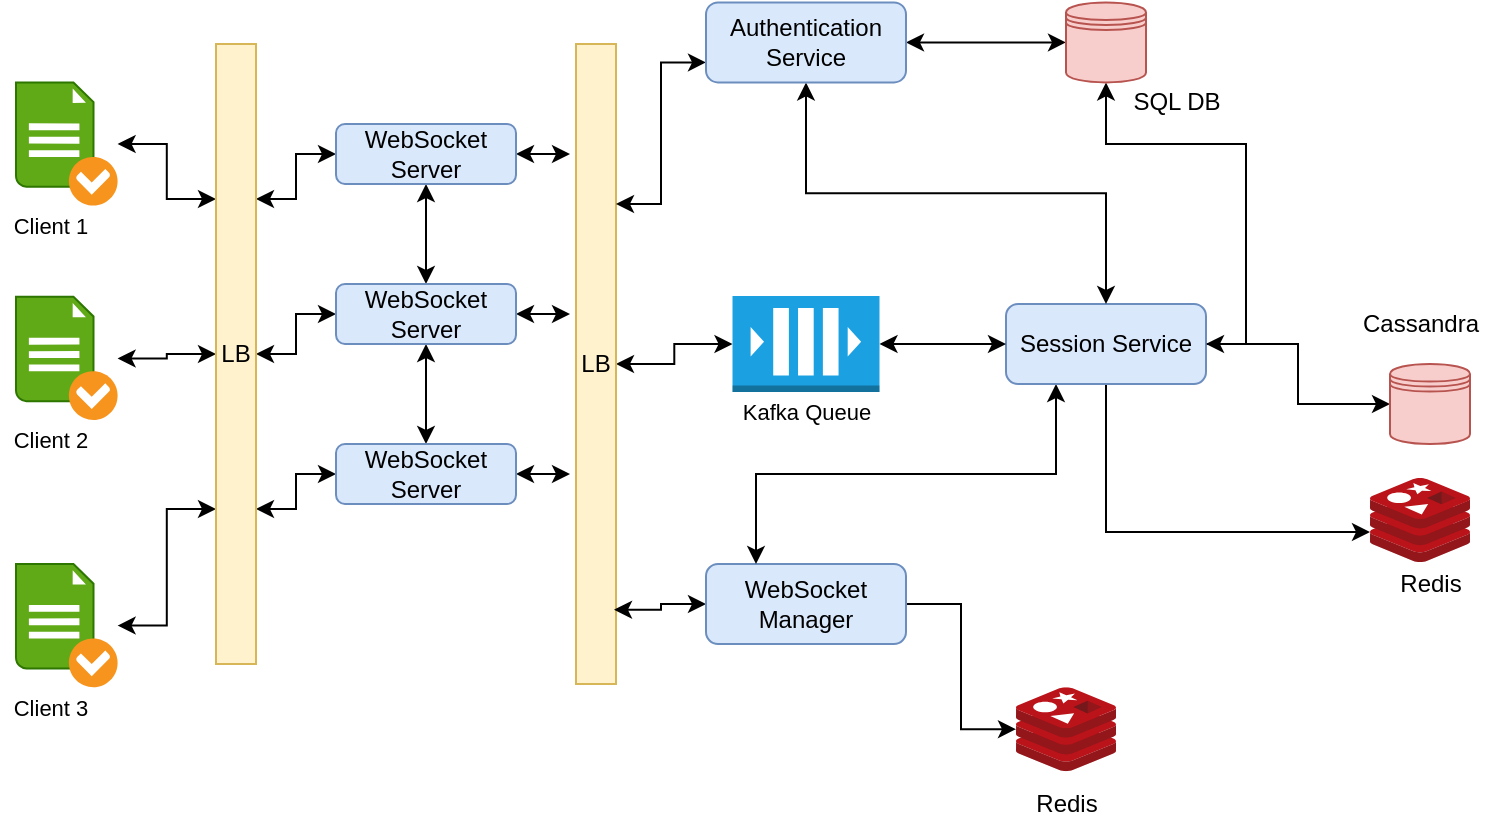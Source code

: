 <mxfile version="16.5.1" type="device"><diagram id="-wBecCbttJbEMCCvlBUT" name="Page-1"><mxGraphModel dx="1355" dy="878" grid="1" gridSize="10" guides="1" tooltips="1" connect="1" arrows="1" fold="1" page="1" pageScale="1" pageWidth="827" pageHeight="1169" math="0" shadow="0"><root><mxCell id="0"/><mxCell id="1" parent="0"/><mxCell id="ls468XhgRA-93mpiJF-G-33" style="edgeStyle=orthogonalEdgeStyle;shape=connector;rounded=0;orthogonalLoop=1;jettySize=auto;html=1;exitX=1;exitY=0.25;exitDx=0;exitDy=0;labelBackgroundColor=default;fontFamily=Helvetica;fontSize=11;fontColor=default;startArrow=classic;endArrow=classic;strokeColor=default;" edge="1" parent="1" source="ls468XhgRA-93mpiJF-G-3" target="ls468XhgRA-93mpiJF-G-5"><mxGeometry relative="1" as="geometry"/></mxCell><mxCell id="ls468XhgRA-93mpiJF-G-34" style="edgeStyle=orthogonalEdgeStyle;shape=connector;rounded=0;orthogonalLoop=1;jettySize=auto;html=1;exitX=1;exitY=0.5;exitDx=0;exitDy=0;entryX=0;entryY=0.5;entryDx=0;entryDy=0;labelBackgroundColor=default;fontFamily=Helvetica;fontSize=11;fontColor=default;startArrow=classic;endArrow=classic;strokeColor=default;" edge="1" parent="1" source="ls468XhgRA-93mpiJF-G-3" target="ls468XhgRA-93mpiJF-G-6"><mxGeometry relative="1" as="geometry"/></mxCell><mxCell id="ls468XhgRA-93mpiJF-G-35" style="edgeStyle=orthogonalEdgeStyle;shape=connector;rounded=0;orthogonalLoop=1;jettySize=auto;html=1;exitX=1;exitY=0.75;exitDx=0;exitDy=0;entryX=0;entryY=0.5;entryDx=0;entryDy=0;labelBackgroundColor=default;fontFamily=Helvetica;fontSize=11;fontColor=default;startArrow=classic;endArrow=classic;strokeColor=default;" edge="1" parent="1" source="ls468XhgRA-93mpiJF-G-3" target="ls468XhgRA-93mpiJF-G-7"><mxGeometry relative="1" as="geometry"/></mxCell><mxCell id="ls468XhgRA-93mpiJF-G-39" style="edgeStyle=orthogonalEdgeStyle;shape=connector;rounded=0;orthogonalLoop=1;jettySize=auto;html=1;exitX=0;exitY=0.25;exitDx=0;exitDy=0;labelBackgroundColor=default;fontFamily=Helvetica;fontSize=11;fontColor=default;startArrow=classic;endArrow=classic;strokeColor=default;" edge="1" parent="1" source="ls468XhgRA-93mpiJF-G-3" target="ls468XhgRA-93mpiJF-G-36"><mxGeometry relative="1" as="geometry"/></mxCell><mxCell id="ls468XhgRA-93mpiJF-G-40" style="edgeStyle=orthogonalEdgeStyle;shape=connector;rounded=0;orthogonalLoop=1;jettySize=auto;html=1;exitX=0;exitY=0.5;exitDx=0;exitDy=0;labelBackgroundColor=default;fontFamily=Helvetica;fontSize=11;fontColor=default;startArrow=classic;endArrow=classic;strokeColor=default;" edge="1" parent="1" source="ls468XhgRA-93mpiJF-G-3" target="ls468XhgRA-93mpiJF-G-37"><mxGeometry relative="1" as="geometry"/></mxCell><mxCell id="ls468XhgRA-93mpiJF-G-41" style="edgeStyle=orthogonalEdgeStyle;shape=connector;rounded=0;orthogonalLoop=1;jettySize=auto;html=1;exitX=0;exitY=0.75;exitDx=0;exitDy=0;labelBackgroundColor=default;fontFamily=Helvetica;fontSize=11;fontColor=default;startArrow=classic;endArrow=classic;strokeColor=default;" edge="1" parent="1" source="ls468XhgRA-93mpiJF-G-3" target="ls468XhgRA-93mpiJF-G-38"><mxGeometry relative="1" as="geometry"/></mxCell><mxCell id="ls468XhgRA-93mpiJF-G-3" value="LB" style="rounded=0;whiteSpace=wrap;html=1;fillColor=#fff2cc;strokeColor=#d6b656;" vertex="1" parent="1"><mxGeometry x="143" y="120" width="20" height="310" as="geometry"/></mxCell><mxCell id="ls468XhgRA-93mpiJF-G-26" style="edgeStyle=orthogonalEdgeStyle;rounded=0;orthogonalLoop=1;jettySize=auto;html=1;exitX=0.5;exitY=1;exitDx=0;exitDy=0;startArrow=classic;" edge="1" parent="1" source="ls468XhgRA-93mpiJF-G-5" target="ls468XhgRA-93mpiJF-G-6"><mxGeometry relative="1" as="geometry"/></mxCell><mxCell id="ls468XhgRA-93mpiJF-G-49" style="edgeStyle=orthogonalEdgeStyle;shape=connector;rounded=0;orthogonalLoop=1;jettySize=auto;html=1;exitX=1;exitY=0.5;exitDx=0;exitDy=0;entryX=-0.15;entryY=0.172;entryDx=0;entryDy=0;entryPerimeter=0;labelBackgroundColor=default;fontFamily=Helvetica;fontSize=11;fontColor=default;startArrow=classic;endArrow=classic;strokeColor=default;" edge="1" parent="1" source="ls468XhgRA-93mpiJF-G-5" target="ls468XhgRA-93mpiJF-G-8"><mxGeometry relative="1" as="geometry"/></mxCell><mxCell id="ls468XhgRA-93mpiJF-G-5" value="WebSocket Server" style="rounded=1;whiteSpace=wrap;html=1;fillColor=#dae8fc;strokeColor=#6c8ebf;" vertex="1" parent="1"><mxGeometry x="203" y="160" width="90" height="30" as="geometry"/></mxCell><mxCell id="ls468XhgRA-93mpiJF-G-27" style="edgeStyle=orthogonalEdgeStyle;shape=connector;rounded=0;orthogonalLoop=1;jettySize=auto;html=1;exitX=0.5;exitY=1;exitDx=0;exitDy=0;labelBackgroundColor=default;fontFamily=Helvetica;fontSize=11;fontColor=default;startArrow=classic;endArrow=classic;strokeColor=default;" edge="1" parent="1" source="ls468XhgRA-93mpiJF-G-6" target="ls468XhgRA-93mpiJF-G-7"><mxGeometry relative="1" as="geometry"/></mxCell><mxCell id="ls468XhgRA-93mpiJF-G-50" style="edgeStyle=orthogonalEdgeStyle;shape=connector;rounded=0;orthogonalLoop=1;jettySize=auto;html=1;exitX=1;exitY=0.5;exitDx=0;exitDy=0;labelBackgroundColor=default;fontFamily=Helvetica;fontSize=11;fontColor=default;startArrow=classic;endArrow=classic;strokeColor=default;" edge="1" parent="1" source="ls468XhgRA-93mpiJF-G-6"><mxGeometry relative="1" as="geometry"><mxPoint x="320" y="255" as="targetPoint"/></mxGeometry></mxCell><mxCell id="ls468XhgRA-93mpiJF-G-6" value="WebSocket Server" style="rounded=1;whiteSpace=wrap;html=1;fillColor=#dae8fc;strokeColor=#6c8ebf;" vertex="1" parent="1"><mxGeometry x="203" y="240" width="90" height="30" as="geometry"/></mxCell><mxCell id="ls468XhgRA-93mpiJF-G-52" style="edgeStyle=orthogonalEdgeStyle;shape=connector;rounded=0;orthogonalLoop=1;jettySize=auto;html=1;exitX=1;exitY=0.5;exitDx=0;exitDy=0;labelBackgroundColor=default;fontFamily=Helvetica;fontSize=11;fontColor=default;startArrow=classic;endArrow=classic;strokeColor=default;" edge="1" parent="1" source="ls468XhgRA-93mpiJF-G-7"><mxGeometry relative="1" as="geometry"><mxPoint x="320" y="335" as="targetPoint"/></mxGeometry></mxCell><mxCell id="ls468XhgRA-93mpiJF-G-7" value="WebSocket Server" style="rounded=1;whiteSpace=wrap;html=1;fillColor=#dae8fc;strokeColor=#6c8ebf;" vertex="1" parent="1"><mxGeometry x="203" y="320" width="90" height="30" as="geometry"/></mxCell><mxCell id="ls468XhgRA-93mpiJF-G-47" style="edgeStyle=orthogonalEdgeStyle;shape=connector;rounded=0;orthogonalLoop=1;jettySize=auto;html=1;exitX=1;exitY=0.5;exitDx=0;exitDy=0;entryX=0;entryY=0.5;entryDx=0;entryDy=0;entryPerimeter=0;labelBackgroundColor=default;fontFamily=Helvetica;fontSize=11;fontColor=default;startArrow=classic;endArrow=classic;strokeColor=default;" edge="1" parent="1" source="ls468XhgRA-93mpiJF-G-8" target="ls468XhgRA-93mpiJF-G-43"><mxGeometry relative="1" as="geometry"/></mxCell><mxCell id="ls468XhgRA-93mpiJF-G-8" value="LB" style="rounded=0;whiteSpace=wrap;html=1;fillColor=#fff2cc;strokeColor=#d6b656;" vertex="1" parent="1"><mxGeometry x="323" y="120" width="20" height="320" as="geometry"/></mxCell><mxCell id="ls468XhgRA-93mpiJF-G-20" style="edgeStyle=orthogonalEdgeStyle;rounded=0;orthogonalLoop=1;jettySize=auto;html=1;exitX=1;exitY=0.5;exitDx=0;exitDy=0;entryX=0;entryY=0.5;entryDx=0;entryDy=0;entryPerimeter=0;" edge="1" parent="1" source="ls468XhgRA-93mpiJF-G-10" target="ls468XhgRA-93mpiJF-G-11"><mxGeometry relative="1" as="geometry"/></mxCell><mxCell id="ls468XhgRA-93mpiJF-G-32" style="edgeStyle=orthogonalEdgeStyle;shape=connector;rounded=0;orthogonalLoop=1;jettySize=auto;html=1;exitX=0;exitY=0.5;exitDx=0;exitDy=0;entryX=0.95;entryY=0.884;entryDx=0;entryDy=0;entryPerimeter=0;labelBackgroundColor=default;fontFamily=Helvetica;fontSize=11;fontColor=default;startArrow=classic;endArrow=classic;strokeColor=default;" edge="1" parent="1" source="ls468XhgRA-93mpiJF-G-10" target="ls468XhgRA-93mpiJF-G-8"><mxGeometry relative="1" as="geometry"/></mxCell><mxCell id="ls468XhgRA-93mpiJF-G-10" value="WebSocket Manager" style="rounded=1;whiteSpace=wrap;html=1;fillColor=#dae8fc;strokeColor=#6c8ebf;" vertex="1" parent="1"><mxGeometry x="388" y="380" width="100" height="40" as="geometry"/></mxCell><mxCell id="ls468XhgRA-93mpiJF-G-11" value="" style="sketch=0;aspect=fixed;html=1;points=[];align=center;image;fontSize=12;image=img/lib/mscae/Cache_Redis_Product.svg;" vertex="1" parent="1"><mxGeometry x="543" y="441.6" width="50" height="42" as="geometry"/></mxCell><mxCell id="ls468XhgRA-93mpiJF-G-18" style="edgeStyle=orthogonalEdgeStyle;rounded=0;orthogonalLoop=1;jettySize=auto;html=1;exitX=1;exitY=0.5;exitDx=0;exitDy=0;entryX=0;entryY=0.5;entryDx=0;entryDy=0;" edge="1" parent="1" source="ls468XhgRA-93mpiJF-G-12" target="ls468XhgRA-93mpiJF-G-13"><mxGeometry relative="1" as="geometry"/></mxCell><mxCell id="ls468XhgRA-93mpiJF-G-19" style="edgeStyle=orthogonalEdgeStyle;rounded=0;orthogonalLoop=1;jettySize=auto;html=1;exitX=0.5;exitY=1;exitDx=0;exitDy=0;entryX=0;entryY=0.643;entryDx=0;entryDy=0;entryPerimeter=0;" edge="1" parent="1" source="ls468XhgRA-93mpiJF-G-12" target="ls468XhgRA-93mpiJF-G-14"><mxGeometry relative="1" as="geometry"/></mxCell><mxCell id="ls468XhgRA-93mpiJF-G-29" style="edgeStyle=orthogonalEdgeStyle;shape=connector;rounded=0;orthogonalLoop=1;jettySize=auto;html=1;exitX=0.25;exitY=1;exitDx=0;exitDy=0;entryX=0.25;entryY=0;entryDx=0;entryDy=0;labelBackgroundColor=default;fontFamily=Helvetica;fontSize=11;fontColor=default;startArrow=classic;endArrow=classic;strokeColor=default;" edge="1" parent="1" source="ls468XhgRA-93mpiJF-G-12" target="ls468XhgRA-93mpiJF-G-10"><mxGeometry relative="1" as="geometry"/></mxCell><mxCell id="ls468XhgRA-93mpiJF-G-12" value="Session Service" style="rounded=1;whiteSpace=wrap;html=1;fillColor=#dae8fc;strokeColor=#6c8ebf;" vertex="1" parent="1"><mxGeometry x="538" y="250" width="100" height="40" as="geometry"/></mxCell><mxCell id="ls468XhgRA-93mpiJF-G-13" value="" style="shape=datastore;whiteSpace=wrap;html=1;fillColor=#f8cecc;strokeColor=#b85450;" vertex="1" parent="1"><mxGeometry x="730" y="280" width="40" height="40" as="geometry"/></mxCell><mxCell id="ls468XhgRA-93mpiJF-G-14" value="" style="sketch=0;aspect=fixed;html=1;points=[];align=center;image;fontSize=12;image=img/lib/mscae/Cache_Redis_Product.svg;" vertex="1" parent="1"><mxGeometry x="720" y="337" width="50" height="42" as="geometry"/></mxCell><mxCell id="ls468XhgRA-93mpiJF-G-23" style="edgeStyle=orthogonalEdgeStyle;rounded=0;orthogonalLoop=1;jettySize=auto;html=1;exitX=1;exitY=0.5;exitDx=0;exitDy=0;entryX=0;entryY=0.5;entryDx=0;entryDy=0;startArrow=classic;" edge="1" parent="1" source="ls468XhgRA-93mpiJF-G-15" target="ls468XhgRA-93mpiJF-G-16"><mxGeometry relative="1" as="geometry"/></mxCell><mxCell id="ls468XhgRA-93mpiJF-G-28" style="edgeStyle=orthogonalEdgeStyle;shape=connector;rounded=0;orthogonalLoop=1;jettySize=auto;html=1;exitX=0.5;exitY=1;exitDx=0;exitDy=0;labelBackgroundColor=default;fontFamily=Helvetica;fontSize=11;fontColor=default;startArrow=classic;endArrow=classic;strokeColor=default;" edge="1" parent="1" source="ls468XhgRA-93mpiJF-G-15" target="ls468XhgRA-93mpiJF-G-12"><mxGeometry relative="1" as="geometry"/></mxCell><mxCell id="ls468XhgRA-93mpiJF-G-30" style="edgeStyle=orthogonalEdgeStyle;shape=connector;rounded=0;orthogonalLoop=1;jettySize=auto;html=1;exitX=0;exitY=0.75;exitDx=0;exitDy=0;entryX=1;entryY=0.25;entryDx=0;entryDy=0;labelBackgroundColor=default;fontFamily=Helvetica;fontSize=11;fontColor=default;startArrow=classic;endArrow=classic;strokeColor=default;" edge="1" parent="1" source="ls468XhgRA-93mpiJF-G-15" target="ls468XhgRA-93mpiJF-G-8"><mxGeometry relative="1" as="geometry"/></mxCell><mxCell id="ls468XhgRA-93mpiJF-G-15" value="Authentication Service" style="rounded=1;whiteSpace=wrap;html=1;fillColor=#dae8fc;strokeColor=#6c8ebf;" vertex="1" parent="1"><mxGeometry x="388" y="99.2" width="100" height="40" as="geometry"/></mxCell><mxCell id="ls468XhgRA-93mpiJF-G-17" style="edgeStyle=orthogonalEdgeStyle;rounded=0;orthogonalLoop=1;jettySize=auto;html=1;exitX=0.5;exitY=1;exitDx=0;exitDy=0;entryX=1;entryY=0.5;entryDx=0;entryDy=0;startArrow=classic;" edge="1" parent="1" source="ls468XhgRA-93mpiJF-G-16" target="ls468XhgRA-93mpiJF-G-12"><mxGeometry relative="1" as="geometry"><Array as="points"><mxPoint x="588" y="170"/><mxPoint x="658" y="170"/><mxPoint x="658" y="270"/></Array></mxGeometry></mxCell><mxCell id="ls468XhgRA-93mpiJF-G-16" value="" style="shape=datastore;whiteSpace=wrap;html=1;fillColor=#f8cecc;strokeColor=#b85450;" vertex="1" parent="1"><mxGeometry x="568" y="99.2" width="40" height="40" as="geometry"/></mxCell><mxCell id="ls468XhgRA-93mpiJF-G-21" value="Cassandra" style="text;html=1;align=center;verticalAlign=middle;resizable=0;points=[];autosize=1;strokeColor=none;fillColor=none;" vertex="1" parent="1"><mxGeometry x="710" y="250" width="70" height="20" as="geometry"/></mxCell><mxCell id="ls468XhgRA-93mpiJF-G-22" value="SQL DB" style="text;html=1;align=center;verticalAlign=middle;resizable=0;points=[];autosize=1;strokeColor=none;fillColor=none;" vertex="1" parent="1"><mxGeometry x="593" y="139.2" width="60" height="20" as="geometry"/></mxCell><mxCell id="ls468XhgRA-93mpiJF-G-24" value="Redis" style="text;html=1;align=center;verticalAlign=middle;resizable=0;points=[];autosize=1;strokeColor=none;fillColor=none;" vertex="1" parent="1"><mxGeometry x="543" y="490" width="50" height="20" as="geometry"/></mxCell><mxCell id="ls468XhgRA-93mpiJF-G-25" value="Redis" style="text;html=1;align=center;verticalAlign=middle;resizable=0;points=[];autosize=1;strokeColor=none;fillColor=none;" vertex="1" parent="1"><mxGeometry x="725" y="380" width="50" height="20" as="geometry"/></mxCell><mxCell id="ls468XhgRA-93mpiJF-G-36" value="" style="shadow=0;dashed=0;html=1;strokeColor=#2D7600;fillColor=#60a917;labelPosition=center;verticalLabelPosition=bottom;verticalAlign=top;align=center;outlineConnect=0;shape=mxgraph.veeam.checked_doc;fontFamily=Helvetica;fontSize=11;fontColor=#ffffff;" vertex="1" parent="1"><mxGeometry x="43" y="139.2" width="50.8" height="61.6" as="geometry"/></mxCell><mxCell id="ls468XhgRA-93mpiJF-G-37" value="" style="shadow=0;dashed=0;html=1;strokeColor=#2D7600;fillColor=#60a917;labelPosition=center;verticalLabelPosition=bottom;verticalAlign=top;align=center;outlineConnect=0;shape=mxgraph.veeam.checked_doc;fontFamily=Helvetica;fontSize=11;fontColor=#ffffff;" vertex="1" parent="1"><mxGeometry x="43" y="246.4" width="50.8" height="61.6" as="geometry"/></mxCell><mxCell id="ls468XhgRA-93mpiJF-G-38" value="" style="shadow=0;dashed=0;html=1;strokeColor=#2D7600;fillColor=#60a917;labelPosition=center;verticalLabelPosition=bottom;verticalAlign=top;align=center;outlineConnect=0;shape=mxgraph.veeam.checked_doc;fontFamily=Helvetica;fontSize=11;fontColor=#ffffff;" vertex="1" parent="1"><mxGeometry x="43" y="380" width="50.8" height="61.6" as="geometry"/></mxCell><mxCell id="ls468XhgRA-93mpiJF-G-46" style="edgeStyle=orthogonalEdgeStyle;shape=connector;rounded=0;orthogonalLoop=1;jettySize=auto;html=1;exitX=1;exitY=0.5;exitDx=0;exitDy=0;exitPerimeter=0;labelBackgroundColor=default;fontFamily=Helvetica;fontSize=11;fontColor=default;startArrow=classic;endArrow=classic;strokeColor=default;" edge="1" parent="1" source="ls468XhgRA-93mpiJF-G-43" target="ls468XhgRA-93mpiJF-G-12"><mxGeometry relative="1" as="geometry"/></mxCell><mxCell id="ls468XhgRA-93mpiJF-G-43" value="" style="outlineConnect=0;dashed=0;verticalLabelPosition=bottom;verticalAlign=top;align=center;html=1;shape=mxgraph.aws3.queue;fillColor=#1ba1e2;fontFamily=Helvetica;fontSize=11;strokeColor=#006EAF;fontColor=#ffffff;" vertex="1" parent="1"><mxGeometry x="401.25" y="246" width="73.5" height="48" as="geometry"/></mxCell><mxCell id="ls468XhgRA-93mpiJF-G-45" value="Kafka Queue" style="text;html=1;align=center;verticalAlign=middle;resizable=0;points=[];autosize=1;strokeColor=none;fillColor=none;fontSize=11;fontFamily=Helvetica;fontColor=default;" vertex="1" parent="1"><mxGeometry x="398" y="294" width="80" height="20" as="geometry"/></mxCell><mxCell id="ls468XhgRA-93mpiJF-G-53" value="Client 1" style="text;html=1;align=center;verticalAlign=middle;resizable=0;points=[];autosize=1;strokeColor=none;fillColor=none;fontSize=11;fontFamily=Helvetica;fontColor=default;" vertex="1" parent="1"><mxGeometry x="35" y="200.8" width="50" height="20" as="geometry"/></mxCell><mxCell id="ls468XhgRA-93mpiJF-G-54" value="Client 2" style="text;html=1;align=center;verticalAlign=middle;resizable=0;points=[];autosize=1;strokeColor=none;fillColor=none;fontSize=11;fontFamily=Helvetica;fontColor=default;" vertex="1" parent="1"><mxGeometry x="35" y="308" width="50" height="20" as="geometry"/></mxCell><mxCell id="ls468XhgRA-93mpiJF-G-55" value="Client 3" style="text;html=1;align=center;verticalAlign=middle;resizable=0;points=[];autosize=1;strokeColor=none;fillColor=none;fontSize=11;fontFamily=Helvetica;fontColor=default;" vertex="1" parent="1"><mxGeometry x="35" y="441.6" width="50" height="20" as="geometry"/></mxCell></root></mxGraphModel></diagram></mxfile>